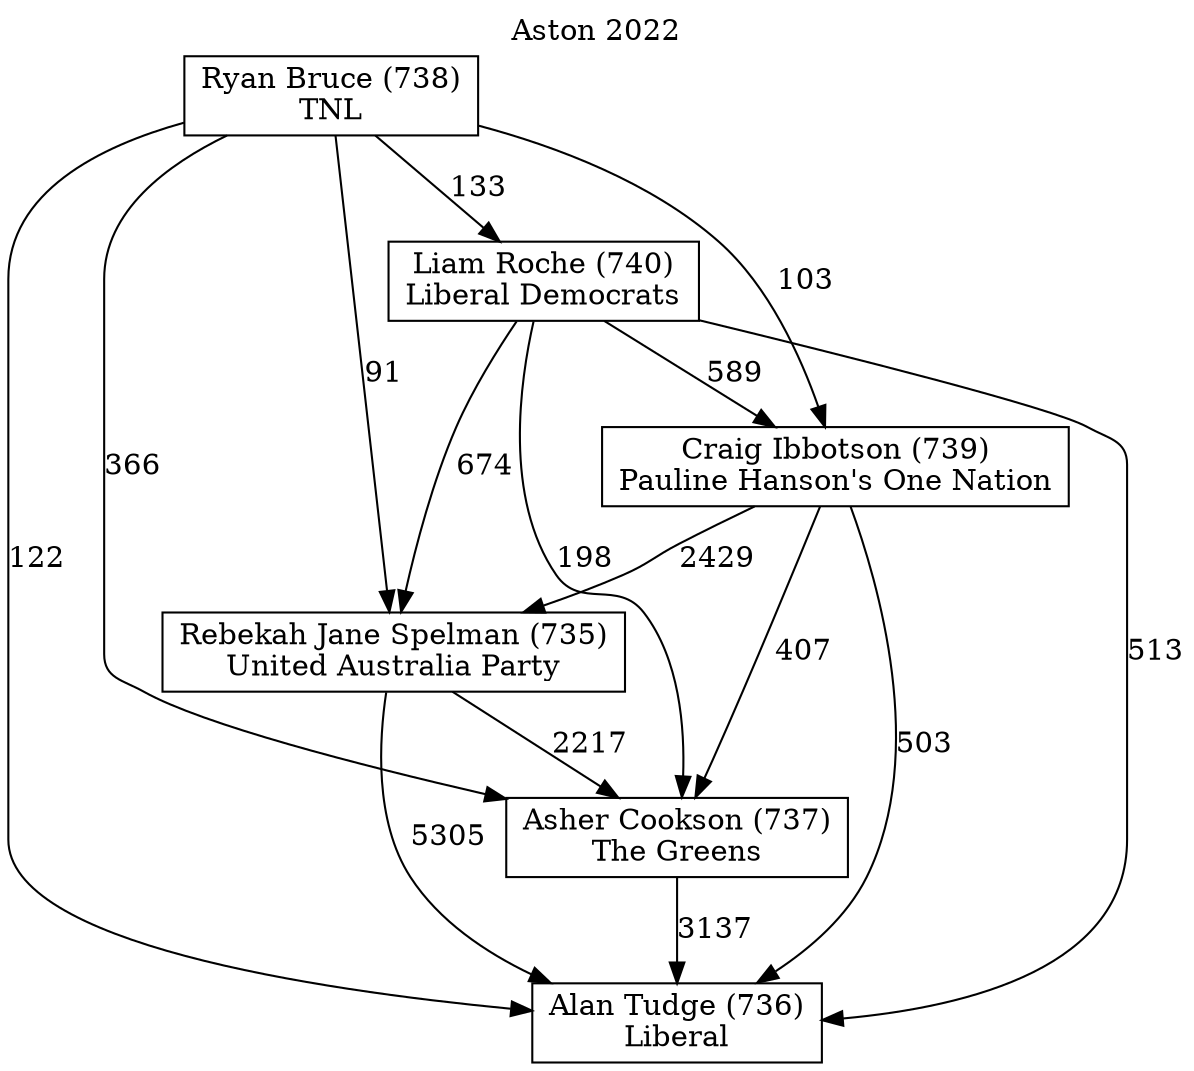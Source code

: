 // House preference flow
digraph "Alan Tudge (736)_Aston_2022" {
	graph [label="Aston 2022" labelloc=t mclimit=2]
	node [shape=box]
	"Alan Tudge (736)" [label="Alan Tudge (736)
Liberal"]
	"Asher Cookson (737)" [label="Asher Cookson (737)
The Greens"]
	"Rebekah Jane Spelman (735)" [label="Rebekah Jane Spelman (735)
United Australia Party"]
	"Craig Ibbotson (739)" [label="Craig Ibbotson (739)
Pauline Hanson's One Nation"]
	"Liam Roche (740)" [label="Liam Roche (740)
Liberal Democrats"]
	"Ryan Bruce (738)" [label="Ryan Bruce (738)
TNL"]
	"Asher Cookson (737)" -> "Alan Tudge (736)" [label=3137]
	"Rebekah Jane Spelman (735)" -> "Asher Cookson (737)" [label=2217]
	"Craig Ibbotson (739)" -> "Rebekah Jane Spelman (735)" [label=2429]
	"Liam Roche (740)" -> "Craig Ibbotson (739)" [label=589]
	"Ryan Bruce (738)" -> "Liam Roche (740)" [label=133]
	"Rebekah Jane Spelman (735)" -> "Alan Tudge (736)" [label=5305]
	"Craig Ibbotson (739)" -> "Alan Tudge (736)" [label=503]
	"Liam Roche (740)" -> "Alan Tudge (736)" [label=513]
	"Ryan Bruce (738)" -> "Alan Tudge (736)" [label=122]
	"Ryan Bruce (738)" -> "Craig Ibbotson (739)" [label=103]
	"Liam Roche (740)" -> "Rebekah Jane Spelman (735)" [label=674]
	"Ryan Bruce (738)" -> "Rebekah Jane Spelman (735)" [label=91]
	"Craig Ibbotson (739)" -> "Asher Cookson (737)" [label=407]
	"Liam Roche (740)" -> "Asher Cookson (737)" [label=198]
	"Ryan Bruce (738)" -> "Asher Cookson (737)" [label=366]
}
